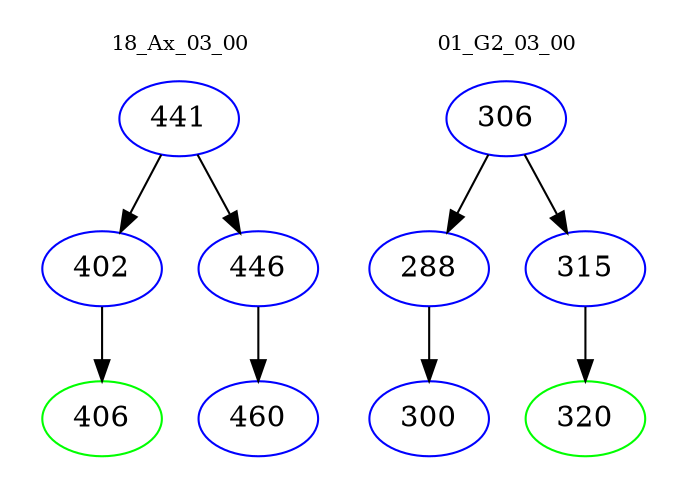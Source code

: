 digraph{
subgraph cluster_0 {
color = white
label = "18_Ax_03_00";
fontsize=10;
T0_441 [label="441", color="blue"]
T0_441 -> T0_402 [color="black"]
T0_402 [label="402", color="blue"]
T0_402 -> T0_406 [color="black"]
T0_406 [label="406", color="green"]
T0_441 -> T0_446 [color="black"]
T0_446 [label="446", color="blue"]
T0_446 -> T0_460 [color="black"]
T0_460 [label="460", color="blue"]
}
subgraph cluster_1 {
color = white
label = "01_G2_03_00";
fontsize=10;
T1_306 [label="306", color="blue"]
T1_306 -> T1_288 [color="black"]
T1_288 [label="288", color="blue"]
T1_288 -> T1_300 [color="black"]
T1_300 [label="300", color="blue"]
T1_306 -> T1_315 [color="black"]
T1_315 [label="315", color="blue"]
T1_315 -> T1_320 [color="black"]
T1_320 [label="320", color="green"]
}
}
